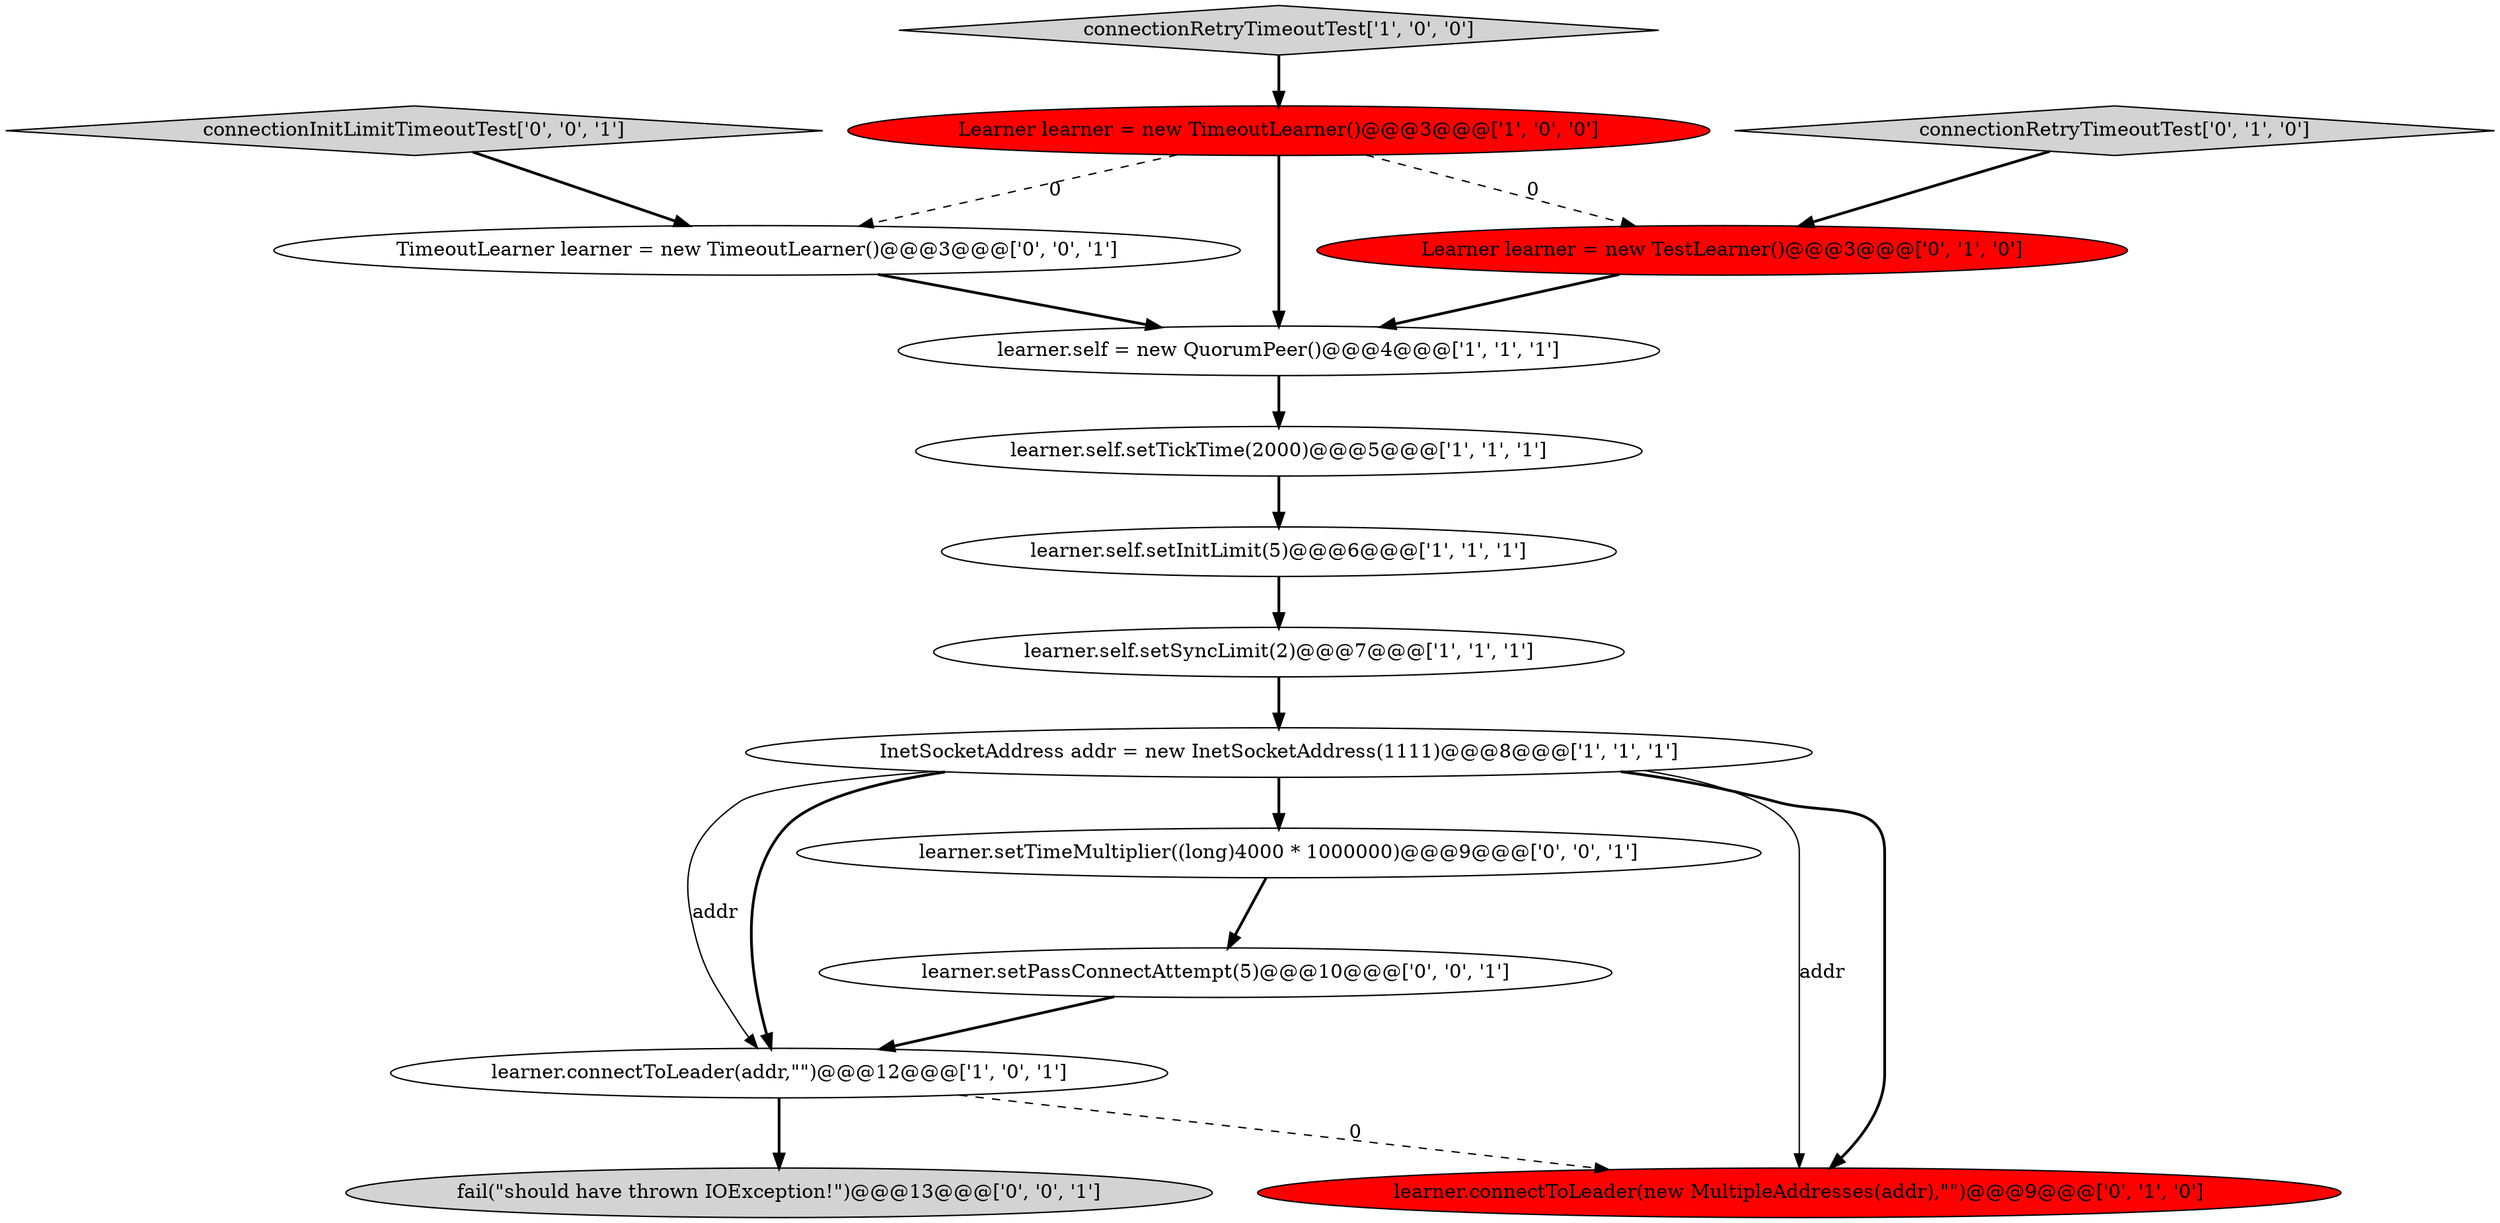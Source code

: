 digraph {
0 [style = filled, label = "learner.self.setTickTime(2000)@@@5@@@['1', '1', '1']", fillcolor = white, shape = ellipse image = "AAA0AAABBB1BBB"];
5 [style = filled, label = "learner.connectToLeader(addr,\"\")@@@12@@@['1', '0', '1']", fillcolor = white, shape = ellipse image = "AAA0AAABBB1BBB"];
15 [style = filled, label = "fail(\"should have thrown IOException!\")@@@13@@@['0', '0', '1']", fillcolor = lightgray, shape = ellipse image = "AAA0AAABBB3BBB"];
1 [style = filled, label = "learner.self.setInitLimit(5)@@@6@@@['1', '1', '1']", fillcolor = white, shape = ellipse image = "AAA0AAABBB1BBB"];
6 [style = filled, label = "InetSocketAddress addr = new InetSocketAddress(1111)@@@8@@@['1', '1', '1']", fillcolor = white, shape = ellipse image = "AAA0AAABBB1BBB"];
13 [style = filled, label = "learner.setTimeMultiplier((long)4000 * 1000000)@@@9@@@['0', '0', '1']", fillcolor = white, shape = ellipse image = "AAA0AAABBB3BBB"];
10 [style = filled, label = "learner.connectToLeader(new MultipleAddresses(addr),\"\")@@@9@@@['0', '1', '0']", fillcolor = red, shape = ellipse image = "AAA1AAABBB2BBB"];
14 [style = filled, label = "connectionInitLimitTimeoutTest['0', '0', '1']", fillcolor = lightgray, shape = diamond image = "AAA0AAABBB3BBB"];
4 [style = filled, label = "Learner learner = new TimeoutLearner()@@@3@@@['1', '0', '0']", fillcolor = red, shape = ellipse image = "AAA1AAABBB1BBB"];
7 [style = filled, label = "connectionRetryTimeoutTest['1', '0', '0']", fillcolor = lightgray, shape = diamond image = "AAA0AAABBB1BBB"];
8 [style = filled, label = "connectionRetryTimeoutTest['0', '1', '0']", fillcolor = lightgray, shape = diamond image = "AAA0AAABBB2BBB"];
12 [style = filled, label = "TimeoutLearner learner = new TimeoutLearner()@@@3@@@['0', '0', '1']", fillcolor = white, shape = ellipse image = "AAA0AAABBB3BBB"];
2 [style = filled, label = "learner.self = new QuorumPeer()@@@4@@@['1', '1', '1']", fillcolor = white, shape = ellipse image = "AAA0AAABBB1BBB"];
3 [style = filled, label = "learner.self.setSyncLimit(2)@@@7@@@['1', '1', '1']", fillcolor = white, shape = ellipse image = "AAA0AAABBB1BBB"];
9 [style = filled, label = "Learner learner = new TestLearner()@@@3@@@['0', '1', '0']", fillcolor = red, shape = ellipse image = "AAA1AAABBB2BBB"];
11 [style = filled, label = "learner.setPassConnectAttempt(5)@@@10@@@['0', '0', '1']", fillcolor = white, shape = ellipse image = "AAA0AAABBB3BBB"];
9->2 [style = bold, label=""];
6->10 [style = solid, label="addr"];
1->3 [style = bold, label=""];
6->5 [style = solid, label="addr"];
5->15 [style = bold, label=""];
3->6 [style = bold, label=""];
4->2 [style = bold, label=""];
7->4 [style = bold, label=""];
13->11 [style = bold, label=""];
4->12 [style = dashed, label="0"];
4->9 [style = dashed, label="0"];
6->5 [style = bold, label=""];
12->2 [style = bold, label=""];
11->5 [style = bold, label=""];
2->0 [style = bold, label=""];
5->10 [style = dashed, label="0"];
0->1 [style = bold, label=""];
6->10 [style = bold, label=""];
14->12 [style = bold, label=""];
6->13 [style = bold, label=""];
8->9 [style = bold, label=""];
}
